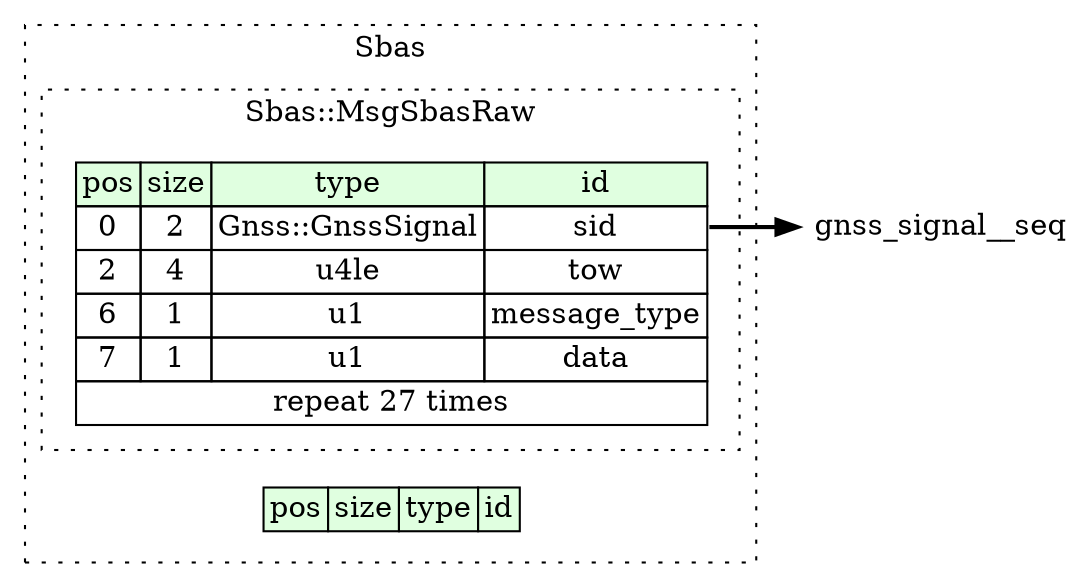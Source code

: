 digraph {
	rankdir=LR;
	node [shape=plaintext];
	subgraph cluster__sbas {
		label="Sbas";
		graph[style=dotted];

		sbas__seq [label=<<TABLE BORDER="0" CELLBORDER="1" CELLSPACING="0">
			<TR><TD BGCOLOR="#E0FFE0">pos</TD><TD BGCOLOR="#E0FFE0">size</TD><TD BGCOLOR="#E0FFE0">type</TD><TD BGCOLOR="#E0FFE0">id</TD></TR>
		</TABLE>>];
		subgraph cluster__msg_sbas_raw {
			label="Sbas::MsgSbasRaw";
			graph[style=dotted];

			msg_sbas_raw__seq [label=<<TABLE BORDER="0" CELLBORDER="1" CELLSPACING="0">
				<TR><TD BGCOLOR="#E0FFE0">pos</TD><TD BGCOLOR="#E0FFE0">size</TD><TD BGCOLOR="#E0FFE0">type</TD><TD BGCOLOR="#E0FFE0">id</TD></TR>
				<TR><TD PORT="sid_pos">0</TD><TD PORT="sid_size">2</TD><TD>Gnss::GnssSignal</TD><TD PORT="sid_type">sid</TD></TR>
				<TR><TD PORT="tow_pos">2</TD><TD PORT="tow_size">4</TD><TD>u4le</TD><TD PORT="tow_type">tow</TD></TR>
				<TR><TD PORT="message_type_pos">6</TD><TD PORT="message_type_size">1</TD><TD>u1</TD><TD PORT="message_type_type">message_type</TD></TR>
				<TR><TD PORT="data_pos">7</TD><TD PORT="data_size">1</TD><TD>u1</TD><TD PORT="data_type">data</TD></TR>
				<TR><TD COLSPAN="4" PORT="data__repeat">repeat 27 times</TD></TR>
			</TABLE>>];
		}
	}
	msg_sbas_raw__seq:sid_type -> gnss_signal__seq [style=bold];
}
